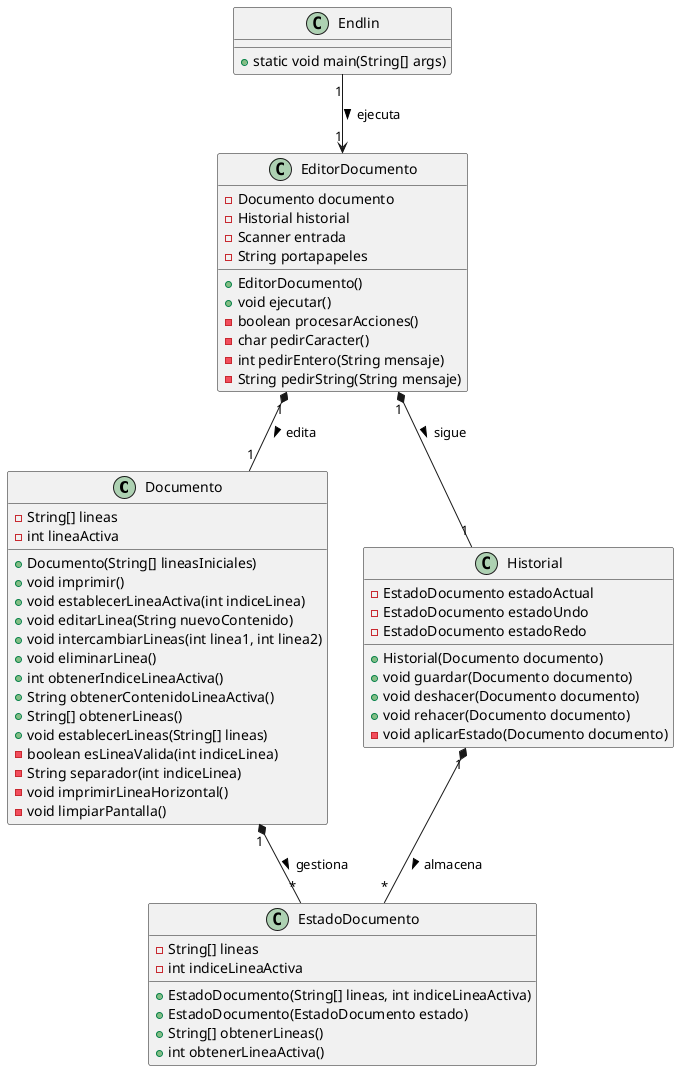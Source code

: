 @startuml
class Documento {
    - String[] lineas
    - int lineaActiva
    + Documento(String[] lineasIniciales)
    + void imprimir()
    + void establecerLineaActiva(int indiceLinea)
    + void editarLinea(String nuevoContenido)
    + void intercambiarLineas(int linea1, int linea2)
    + void eliminarLinea()
    + int obtenerIndiceLineaActiva()
    + String obtenerContenidoLineaActiva()
    + String[] obtenerLineas()
    + void establecerLineas(String[] lineas)
    - boolean esLineaValida(int indiceLinea)
    - String separador(int indiceLinea)
    - void imprimirLineaHorizontal()
    - void limpiarPantalla()
}

class Historial {
    - EstadoDocumento estadoActual
    - EstadoDocumento estadoUndo
    - EstadoDocumento estadoRedo
    + Historial(Documento documento)
    + void guardar(Documento documento)
    + void deshacer(Documento documento)
    + void rehacer(Documento documento)
    - void aplicarEstado(Documento documento)
}

class EstadoDocumento {
    - String[] lineas
    - int indiceLineaActiva
    + EstadoDocumento(String[] lineas, int indiceLineaActiva)
    + EstadoDocumento(EstadoDocumento estado)
    + String[] obtenerLineas()
    + int obtenerLineaActiva()
}

class EditorDocumento {
    - Documento documento
    - Historial historial
    - Scanner entrada
    - String portapapeles
    + EditorDocumento()
    + void ejecutar()
    - boolean procesarAcciones()
    - char pedirCaracter()
    - int pedirEntero(String mensaje)
    - String pedirString(String mensaje)
}

class Endlin {
    + static void main(String[] args)
}

Documento "1" *-- "*" EstadoDocumento : gestiona >
Historial "1" *-- "*" EstadoDocumento : almacena >
EditorDocumento "1" *-- "1" Documento : edita >
EditorDocumento "1" *-- "1" Historial : sigue >

Endlin "1" --> "1" EditorDocumento : ejecuta >
@enduml